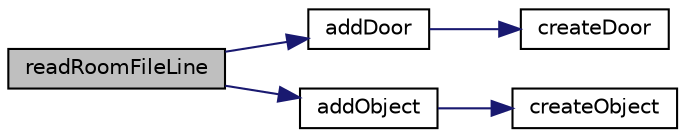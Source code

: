 digraph "readRoomFileLine"
{
 // LATEX_PDF_SIZE
  edge [fontname="Helvetica",fontsize="10",labelfontname="Helvetica",labelfontsize="10"];
  node [fontname="Helvetica",fontsize="10",shape=record];
  rankdir="LR";
  Node1 [label="readRoomFileLine",height=0.2,width=0.4,color="black", fillcolor="grey75", style="filled", fontcolor="black",tooltip=" "];
  Node1 -> Node2 [color="midnightblue",fontsize="10",style="solid",fontname="Helvetica"];
  Node2 [label="addDoor",height=0.2,width=0.4,color="black", fillcolor="white", style="filled",URL="$model_8h.html#acae1da18f310fc052424c98816ecccdf",tooltip=" "];
  Node2 -> Node3 [color="midnightblue",fontsize="10",style="solid",fontname="Helvetica"];
  Node3 [label="createDoor",height=0.2,width=0.4,color="black", fillcolor="white", style="filled",URL="$object_8c.html#ab555f762b9aa3da1c4a31065c33b7f0d",tooltip=" "];
  Node1 -> Node4 [color="midnightblue",fontsize="10",style="solid",fontname="Helvetica"];
  Node4 [label="addObject",height=0.2,width=0.4,color="black", fillcolor="white", style="filled",URL="$model_8h.html#ac908db17ea6d1ccf02dcdbe0c8c1815a",tooltip=" "];
  Node4 -> Node5 [color="midnightblue",fontsize="10",style="solid",fontname="Helvetica"];
  Node5 [label="createObject",height=0.2,width=0.4,color="black", fillcolor="white", style="filled",URL="$object_8c.html#a75e7c9e8a75515109dbfb7613c884dd4",tooltip=" "];
}

